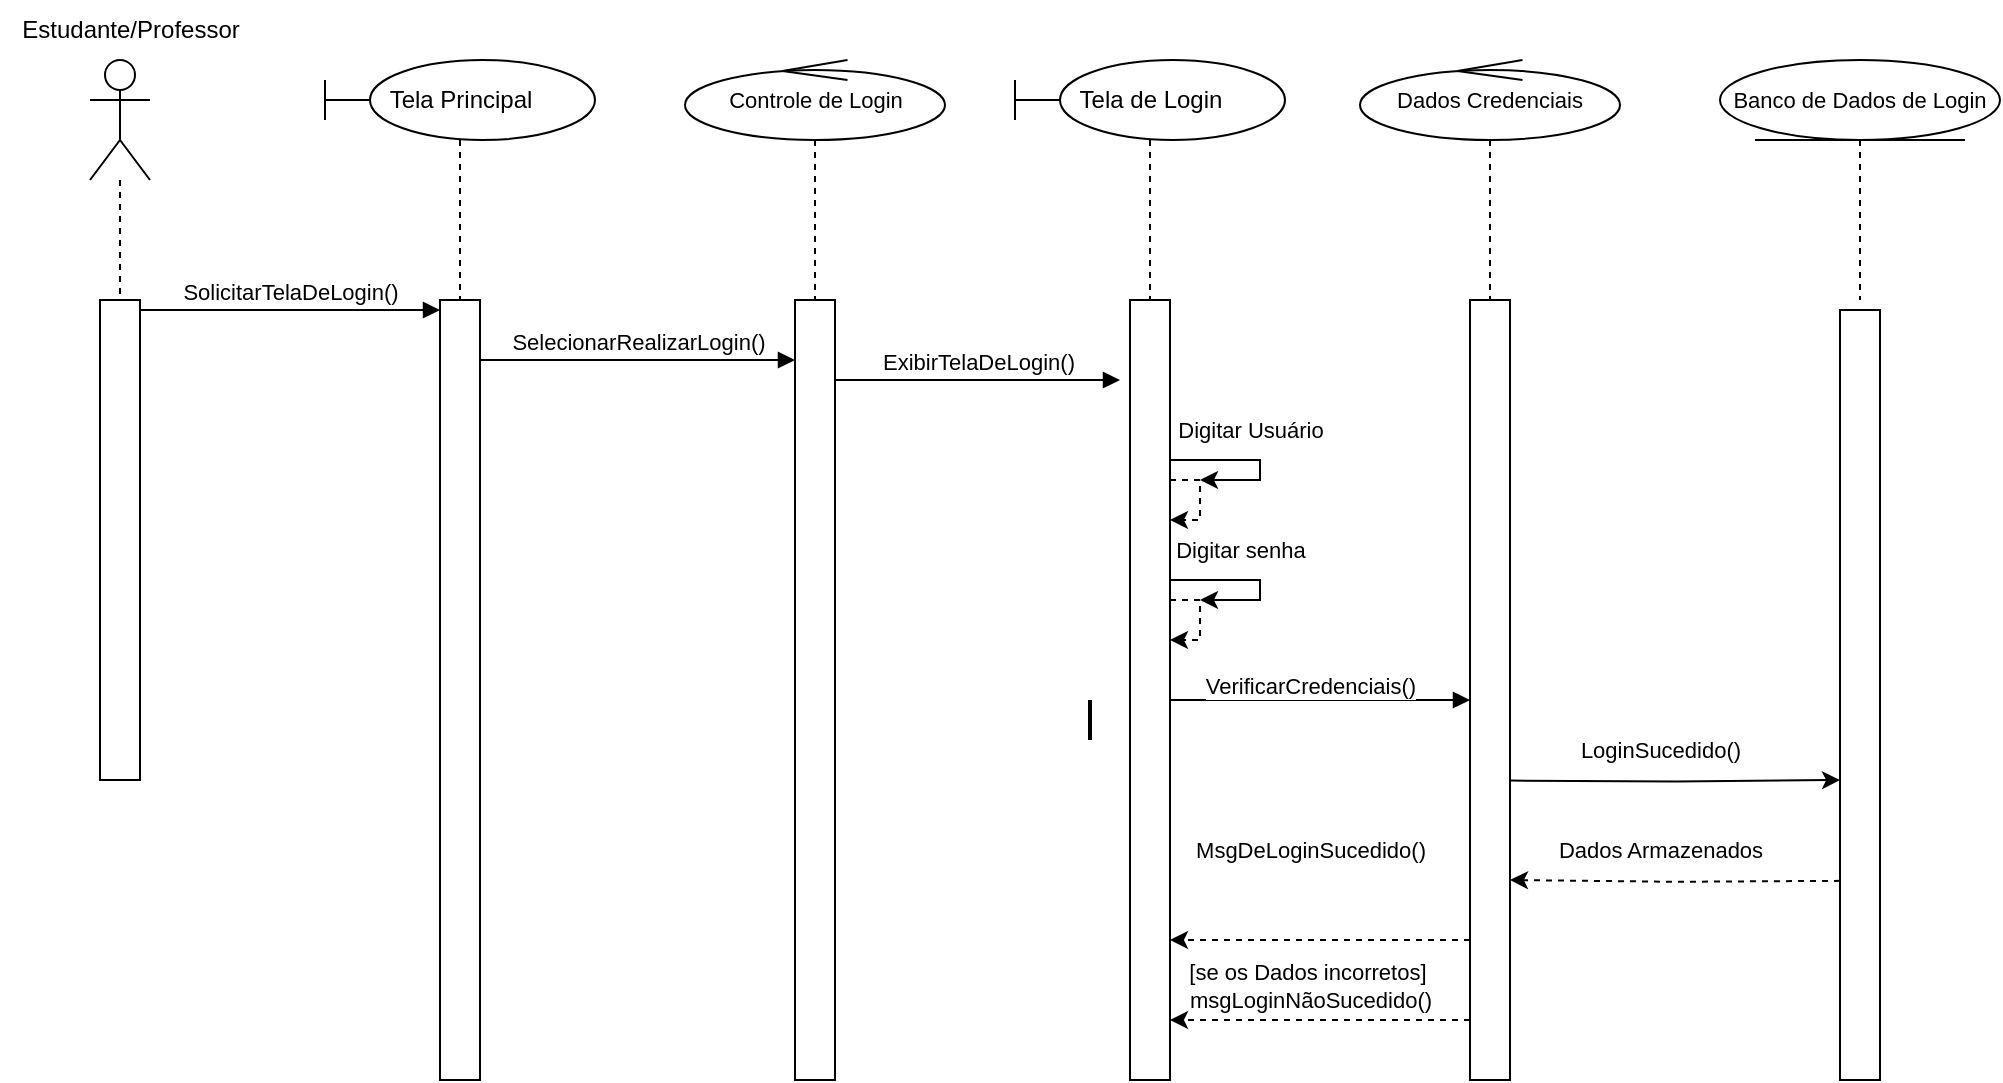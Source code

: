 <mxfile version="24.8.0">
  <diagram name="Página-1" id="hjHxauJqLTIrHF04V4yP">
    <mxGraphModel grid="1" page="1" gridSize="10" guides="1" tooltips="1" connect="1" arrows="1" fold="1" pageScale="1" pageWidth="827" pageHeight="1169" math="0" shadow="0">
      <root>
        <mxCell id="0" />
        <mxCell id="1" parent="0" />
        <mxCell id="IRSCfRaErLqrMIaTSXO5-3" value="" style="html=1;points=[[0,0,0,0,5],[0,1,0,0,-5],[1,0,0,0,5],[1,1,0,0,-5]];perimeter=orthogonalPerimeter;outlineConnect=0;targetShapes=umlLifeline;portConstraint=eastwest;newEdgeStyle={&quot;curved&quot;:0,&quot;rounded&quot;:0};" vertex="1" parent="1">
          <mxGeometry x="30" y="250" width="20" height="240" as="geometry" />
        </mxCell>
        <mxCell id="IRSCfRaErLqrMIaTSXO5-6" value="" style="shape=umlLifeline;perimeter=lifelinePerimeter;whiteSpace=wrap;html=1;container=1;dropTarget=0;collapsible=0;recursiveResize=0;outlineConnect=0;portConstraint=eastwest;newEdgeStyle={&quot;curved&quot;:0,&quot;rounded&quot;:0};participant=umlActor;size=60;" vertex="1" parent="1">
          <mxGeometry x="25" y="130" width="30" height="120" as="geometry" />
        </mxCell>
        <mxCell id="IRSCfRaErLqrMIaTSXO5-4" value="SolicitarTelaDeLogin()" style="html=1;verticalAlign=bottom;endArrow=block;curved=0;rounded=0;entryX=0;entryY=0;entryDx=0;entryDy=5;exitX=1;exitY=0;exitDx=0;exitDy=5;entryPerimeter=0;" edge="1" parent="1" source="IRSCfRaErLqrMIaTSXO5-3" target="IRSCfRaErLqrMIaTSXO5-11">
          <mxGeometry relative="1" as="geometry">
            <mxPoint x="120" y="255" as="targetPoint" />
          </mxGeometry>
        </mxCell>
        <mxCell id="IRSCfRaErLqrMIaTSXO5-11" value="" style="html=1;points=[[0,0,0,0,5],[0,1,0,0,-5],[1,0,0,0,5],[1,1,0,0,-5]];perimeter=orthogonalPerimeter;outlineConnect=0;targetShapes=umlLifeline;portConstraint=eastwest;newEdgeStyle={&quot;curved&quot;:0,&quot;rounded&quot;:0};" vertex="1" parent="1">
          <mxGeometry x="200" y="250" width="20" height="390" as="geometry" />
        </mxCell>
        <mxCell id="IRSCfRaErLqrMIaTSXO5-12" value="Tela Principal" style="shape=umlLifeline;perimeter=lifelinePerimeter;whiteSpace=wrap;html=1;container=1;dropTarget=0;collapsible=0;recursiveResize=0;outlineConnect=0;portConstraint=eastwest;newEdgeStyle={&quot;curved&quot;:0,&quot;rounded&quot;:0};participant=umlBoundary;" vertex="1" parent="1">
          <mxGeometry x="142.5" y="130" width="135" height="120" as="geometry" />
        </mxCell>
        <mxCell id="IRSCfRaErLqrMIaTSXO5-13" value="Estudante/Professor" style="text;html=1;align=center;verticalAlign=middle;resizable=0;points=[];autosize=1;strokeColor=none;fillColor=none;" vertex="1" parent="1">
          <mxGeometry x="-20" y="100" width="130" height="30" as="geometry" />
        </mxCell>
        <mxCell id="IRSCfRaErLqrMIaTSXO5-15" value="" style="html=1;points=[[0,0,0,0,5],[0,1,0,0,-5],[1,0,0,0,5],[1,1,0,0,-5]];perimeter=orthogonalPerimeter;outlineConnect=0;targetShapes=umlLifeline;portConstraint=eastwest;newEdgeStyle={&quot;curved&quot;:0,&quot;rounded&quot;:0};" vertex="1" parent="1">
          <mxGeometry x="377.5" y="250" width="20" height="390" as="geometry" />
        </mxCell>
        <mxCell id="IRSCfRaErLqrMIaTSXO5-16" value="SelecionarRealizarLogin()" style="html=1;verticalAlign=bottom;endArrow=block;curved=0;rounded=0;exitX=1;exitY=0;exitDx=0;exitDy=5;" edge="1" parent="1" target="IRSCfRaErLqrMIaTSXO5-15">
          <mxGeometry relative="1" as="geometry">
            <mxPoint x="220" y="280" as="sourcePoint" />
            <mxPoint x="370" y="280" as="targetPoint" />
          </mxGeometry>
        </mxCell>
        <mxCell id="IRSCfRaErLqrMIaTSXO5-31" style="edgeStyle=orthogonalEdgeStyle;shape=connector;curved=0;rounded=0;orthogonalLoop=1;jettySize=auto;html=1;strokeColor=default;align=center;verticalAlign=middle;fontFamily=Helvetica;fontSize=11;fontColor=default;labelBackgroundColor=default;endArrow=classic;" edge="1" parent="1" source="IRSCfRaErLqrMIaTSXO5-38">
          <mxGeometry relative="1" as="geometry">
            <mxPoint x="580" y="340" as="targetPoint" />
            <mxPoint x="565" y="340" as="sourcePoint" />
            <Array as="points">
              <mxPoint x="565" y="330" />
              <mxPoint x="610" y="330" />
              <mxPoint x="610" y="340" />
            </Array>
          </mxGeometry>
        </mxCell>
        <mxCell id="IRSCfRaErLqrMIaTSXO5-22" value="" style="html=1;points=[[0,0,0,0,5],[0,1,0,0,-5],[1,0,0,0,5],[1,1,0,0,-5]];perimeter=orthogonalPerimeter;outlineConnect=0;targetShapes=umlLifeline;portConstraint=eastwest;newEdgeStyle={&quot;curved&quot;:0,&quot;rounded&quot;:0};" vertex="1" parent="1">
          <mxGeometry x="545" y="250" width="20" height="390" as="geometry" />
        </mxCell>
        <mxCell id="IRSCfRaErLqrMIaTSXO5-23" value="ExibirTelaDeLogin()" style="html=1;verticalAlign=bottom;endArrow=block;curved=0;rounded=0;exitX=1;exitY=0;exitDx=0;exitDy=5;" edge="1" parent="1">
          <mxGeometry relative="1" as="geometry">
            <mxPoint x="397.5" y="290" as="sourcePoint" />
            <mxPoint x="540" y="290" as="targetPoint" />
          </mxGeometry>
        </mxCell>
        <mxCell id="IRSCfRaErLqrMIaTSXO5-24" value="Dados Credenciais" style="shape=umlLifeline;perimeter=lifelinePerimeter;whiteSpace=wrap;html=1;container=1;dropTarget=0;collapsible=0;recursiveResize=0;outlineConnect=0;portConstraint=eastwest;newEdgeStyle={&quot;curved&quot;:0,&quot;rounded&quot;:0};participant=umlControl;fontFamily=Helvetica;fontSize=11;fontColor=default;labelBackgroundColor=default;" vertex="1" parent="1">
          <mxGeometry x="660" y="130" width="130" height="120" as="geometry" />
        </mxCell>
        <mxCell id="IRSCfRaErLqrMIaTSXO5-66" style="edgeStyle=orthogonalEdgeStyle;shape=connector;curved=0;rounded=0;orthogonalLoop=1;jettySize=auto;html=1;strokeColor=default;align=center;verticalAlign=middle;fontFamily=Helvetica;fontSize=11;fontColor=default;labelBackgroundColor=default;endArrow=classic;dashed=1;" edge="1" parent="1" source="IRSCfRaErLqrMIaTSXO5-25" target="IRSCfRaErLqrMIaTSXO5-22">
          <mxGeometry relative="1" as="geometry">
            <Array as="points">
              <mxPoint x="640" y="570" />
              <mxPoint x="640" y="570" />
            </Array>
          </mxGeometry>
        </mxCell>
        <mxCell id="IRSCfRaErLqrMIaTSXO5-25" value="" style="html=1;points=[[0,0,0,0,5],[0,1,0,0,-5],[1,0,0,0,5],[1,1,0,0,-5]];perimeter=orthogonalPerimeter;outlineConnect=0;targetShapes=umlLifeline;portConstraint=eastwest;newEdgeStyle={&quot;curved&quot;:0,&quot;rounded&quot;:0};" vertex="1" parent="1">
          <mxGeometry x="715" y="250" width="20" height="390" as="geometry" />
        </mxCell>
        <mxCell id="IRSCfRaErLqrMIaTSXO5-26" value="" style="html=1;verticalAlign=bottom;endArrow=block;curved=0;rounded=0;exitX=1;exitY=0;exitDx=0;exitDy=5;" edge="1" parent="1">
          <mxGeometry relative="1" as="geometry">
            <mxPoint x="565" y="450" as="sourcePoint" />
            <mxPoint x="715" y="450" as="targetPoint" />
          </mxGeometry>
        </mxCell>
        <mxCell id="IRSCfRaErLqrMIaTSXO5-29" value="Controle de Login" style="shape=umlLifeline;perimeter=lifelinePerimeter;whiteSpace=wrap;html=1;container=1;dropTarget=0;collapsible=0;recursiveResize=0;outlineConnect=0;portConstraint=eastwest;newEdgeStyle={&quot;curved&quot;:0,&quot;rounded&quot;:0};participant=umlControl;fontFamily=Helvetica;fontSize=11;fontColor=default;labelBackgroundColor=default;" vertex="1" parent="1">
          <mxGeometry x="322.5" y="130" width="130" height="120" as="geometry" />
        </mxCell>
        <mxCell id="IRSCfRaErLqrMIaTSXO5-30" value="Tela de Login" style="shape=umlLifeline;perimeter=lifelinePerimeter;whiteSpace=wrap;html=1;container=1;dropTarget=0;collapsible=0;recursiveResize=0;outlineConnect=0;portConstraint=eastwest;newEdgeStyle={&quot;curved&quot;:0,&quot;rounded&quot;:0};participant=umlBoundary;" vertex="1" parent="1">
          <mxGeometry x="487.5" y="130" width="135" height="120" as="geometry" />
        </mxCell>
        <mxCell id="IRSCfRaErLqrMIaTSXO5-32" value="Digitar Usuário" style="text;html=1;align=center;verticalAlign=middle;resizable=0;points=[];autosize=1;strokeColor=none;fillColor=none;fontFamily=Helvetica;fontSize=11;fontColor=default;labelBackgroundColor=default;" vertex="1" parent="1">
          <mxGeometry x="555" y="300" width="100" height="30" as="geometry" />
        </mxCell>
        <mxCell id="IRSCfRaErLqrMIaTSXO5-37" style="edgeStyle=orthogonalEdgeStyle;shape=connector;curved=0;rounded=0;orthogonalLoop=1;jettySize=auto;html=1;strokeColor=default;align=center;verticalAlign=middle;fontFamily=Helvetica;fontSize=11;fontColor=default;labelBackgroundColor=default;endArrow=classic;" edge="1" parent="1">
          <mxGeometry relative="1" as="geometry">
            <mxPoint x="580" y="400" as="targetPoint" />
            <mxPoint x="565" y="380" as="sourcePoint" />
            <Array as="points">
              <mxPoint x="565" y="390" />
              <mxPoint x="610" y="390" />
              <mxPoint x="610" y="400" />
            </Array>
          </mxGeometry>
        </mxCell>
        <mxCell id="IRSCfRaErLqrMIaTSXO5-42" style="edgeStyle=orthogonalEdgeStyle;shape=connector;curved=0;rounded=0;orthogonalLoop=1;jettySize=auto;html=1;strokeColor=default;align=center;verticalAlign=middle;fontFamily=Helvetica;fontSize=11;fontColor=default;labelBackgroundColor=default;endArrow=classic;dashed=1;" edge="1" parent="1">
          <mxGeometry relative="1" as="geometry">
            <mxPoint x="565" y="400" as="sourcePoint" />
            <mxPoint x="565" y="420" as="targetPoint" />
            <Array as="points">
              <mxPoint x="580" y="420" />
            </Array>
          </mxGeometry>
        </mxCell>
        <mxCell id="IRSCfRaErLqrMIaTSXO5-38" value="Digitar senha" style="text;html=1;align=center;verticalAlign=middle;resizable=0;points=[];autosize=1;strokeColor=none;fillColor=none;fontFamily=Helvetica;fontSize=11;fontColor=default;labelBackgroundColor=default;" vertex="1" parent="1">
          <mxGeometry x="555" y="360" width="90" height="30" as="geometry" />
        </mxCell>
        <mxCell id="IRSCfRaErLqrMIaTSXO5-45" value="" style="line;strokeWidth=2;direction=south;html=1;fontFamily=Helvetica;fontSize=11;fontColor=default;labelBackgroundColor=default;" vertex="1" parent="1">
          <mxGeometry x="520" y="450" width="10" height="20" as="geometry" />
        </mxCell>
        <mxCell id="IRSCfRaErLqrMIaTSXO5-47" style="edgeStyle=orthogonalEdgeStyle;shape=connector;curved=0;rounded=0;orthogonalLoop=1;jettySize=auto;html=1;strokeColor=default;align=center;verticalAlign=middle;fontFamily=Helvetica;fontSize=11;fontColor=default;labelBackgroundColor=default;endArrow=classic;dashed=1;" edge="1" parent="1">
          <mxGeometry relative="1" as="geometry">
            <mxPoint x="565" y="340" as="sourcePoint" />
            <mxPoint x="565" y="360" as="targetPoint" />
            <Array as="points">
              <mxPoint x="580" y="360" />
            </Array>
          </mxGeometry>
        </mxCell>
        <mxCell id="IRSCfRaErLqrMIaTSXO5-51" value="Banco de Dados de Login" style="shape=umlLifeline;perimeter=lifelinePerimeter;whiteSpace=wrap;html=1;container=1;dropTarget=0;collapsible=0;recursiveResize=0;outlineConnect=0;portConstraint=eastwest;newEdgeStyle={&quot;curved&quot;:0,&quot;rounded&quot;:0};participant=umlEntity;fontFamily=Helvetica;fontSize=11;fontColor=default;labelBackgroundColor=default;" vertex="1" parent="1">
          <mxGeometry x="840" y="130" width="140" height="120" as="geometry" />
        </mxCell>
        <mxCell id="IRSCfRaErLqrMIaTSXO5-53" value="" style="html=1;points=[[0,0,0,0,5],[0,1,0,0,-5],[1,0,0,0,5],[1,1,0,0,-5]];perimeter=orthogonalPerimeter;outlineConnect=0;targetShapes=umlLifeline;portConstraint=eastwest;newEdgeStyle={&quot;curved&quot;:0,&quot;rounded&quot;:0};" vertex="1" parent="1">
          <mxGeometry x="900" y="255" width="20" height="385" as="geometry" />
        </mxCell>
        <mxCell id="IRSCfRaErLqrMIaTSXO5-56" value="LoginSucedido()" style="text;html=1;align=center;verticalAlign=middle;resizable=0;points=[];autosize=1;strokeColor=none;fillColor=none;fontFamily=Helvetica;fontSize=11;fontColor=default;labelBackgroundColor=default;" vertex="1" parent="1">
          <mxGeometry x="760" y="460" width="100" height="30" as="geometry" />
        </mxCell>
        <mxCell id="IRSCfRaErLqrMIaTSXO5-57" style="edgeStyle=orthogonalEdgeStyle;shape=connector;curved=0;rounded=0;orthogonalLoop=1;jettySize=auto;html=1;entryX=0.25;entryY=0.521;entryDx=0;entryDy=0;entryPerimeter=0;strokeColor=default;align=center;verticalAlign=middle;fontFamily=Helvetica;fontSize=11;fontColor=default;labelBackgroundColor=default;endArrow=classic;dashed=1;" edge="1" parent="1">
          <mxGeometry relative="1" as="geometry">
            <mxPoint x="900" y="540.42" as="sourcePoint" />
            <mxPoint x="735" y="540" as="targetPoint" />
          </mxGeometry>
        </mxCell>
        <mxCell id="IRSCfRaErLqrMIaTSXO5-59" value="Dados Armazenados" style="text;html=1;align=center;verticalAlign=middle;resizable=0;points=[];autosize=1;strokeColor=none;fillColor=none;fontFamily=Helvetica;fontSize=11;fontColor=default;labelBackgroundColor=default;" vertex="1" parent="1">
          <mxGeometry x="745" y="510" width="130" height="30" as="geometry" />
        </mxCell>
        <mxCell id="IRSCfRaErLqrMIaTSXO5-62" style="edgeStyle=orthogonalEdgeStyle;shape=connector;curved=0;rounded=0;orthogonalLoop=1;jettySize=auto;html=1;entryX=-0.008;entryY=0.478;entryDx=0;entryDy=0;entryPerimeter=0;strokeColor=default;align=center;verticalAlign=middle;fontFamily=Helvetica;fontSize=11;fontColor=default;labelBackgroundColor=default;endArrow=classic;" edge="1" parent="1">
          <mxGeometry relative="1" as="geometry">
            <mxPoint x="735.16" y="490.28" as="sourcePoint" />
            <mxPoint x="900.0" y="490.0" as="targetPoint" />
          </mxGeometry>
        </mxCell>
        <mxCell id="IRSCfRaErLqrMIaTSXO5-48" value="VerificarCredenciais()" style="text;html=1;align=center;verticalAlign=middle;resizable=0;points=[];autosize=1;strokeColor=none;fillColor=none;fontFamily=Helvetica;fontSize=11;fontColor=default;labelBackgroundColor=default;" vertex="1" parent="1">
          <mxGeometry x="570" y="427.5" width="130" height="30" as="geometry" />
        </mxCell>
        <mxCell id="IRSCfRaErLqrMIaTSXO5-67" value="MsgDeLoginSucedido()" style="text;html=1;align=center;verticalAlign=middle;resizable=0;points=[];autosize=1;strokeColor=none;fillColor=none;fontFamily=Helvetica;fontSize=11;fontColor=default;labelBackgroundColor=default;" vertex="1" parent="1">
          <mxGeometry x="565" y="510" width="140" height="30" as="geometry" />
        </mxCell>
        <mxCell id="IRSCfRaErLqrMIaTSXO5-68" style="edgeStyle=orthogonalEdgeStyle;shape=connector;curved=0;rounded=0;orthogonalLoop=1;jettySize=auto;html=1;strokeColor=default;align=center;verticalAlign=middle;fontFamily=Helvetica;fontSize=11;fontColor=default;labelBackgroundColor=default;endArrow=classic;dashed=1;" edge="1" parent="1">
          <mxGeometry relative="1" as="geometry">
            <mxPoint x="715" y="610" as="sourcePoint" />
            <mxPoint x="565" y="610" as="targetPoint" />
            <Array as="points">
              <mxPoint x="640" y="610" />
              <mxPoint x="640" y="610" />
            </Array>
          </mxGeometry>
        </mxCell>
        <mxCell id="IRSCfRaErLqrMIaTSXO5-69" value="[se os Dados incorretos]&amp;nbsp;&lt;div&gt;msgLoginNãoSucedido()&lt;/div&gt;" style="text;html=1;align=center;verticalAlign=middle;resizable=0;points=[];autosize=1;strokeColor=none;fillColor=none;fontFamily=Helvetica;fontSize=11;fontColor=default;labelBackgroundColor=default;" vertex="1" parent="1">
          <mxGeometry x="560" y="573" width="150" height="40" as="geometry" />
        </mxCell>
      </root>
    </mxGraphModel>
  </diagram>
</mxfile>

